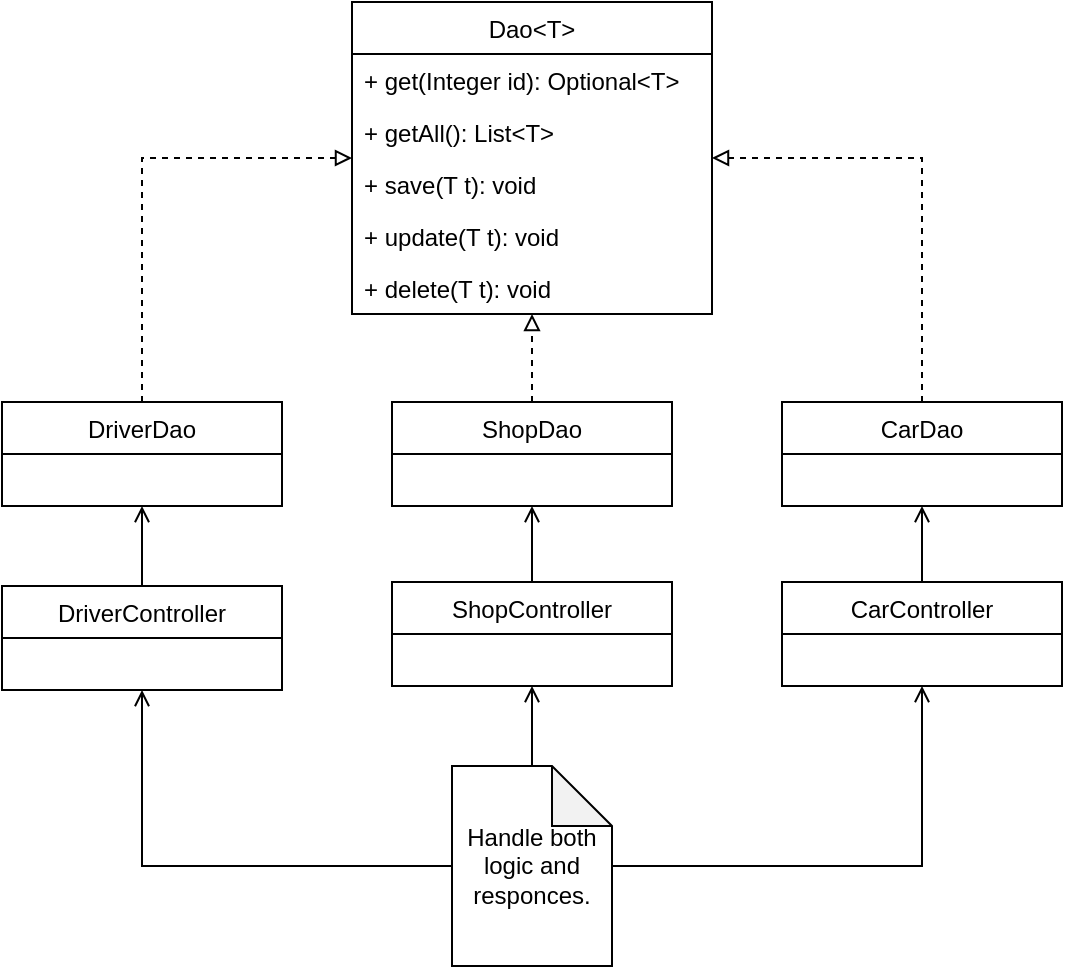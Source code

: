 <mxfile version="14.1.8" type="device"><diagram id="7WUIb6UNR1cFt9UpYRwW" name="Page-1"><mxGraphModel dx="1086" dy="806" grid="1" gridSize="10" guides="1" tooltips="1" connect="1" arrows="1" fold="1" page="1" pageScale="1" pageWidth="850" pageHeight="1100" math="0" shadow="0"><root><mxCell id="0"/><mxCell id="1" parent="0"/><mxCell id="oBIAZT9t6V2zlK2ANJ2l-1" value="Dao&lt;T&gt;" style="swimlane;fontStyle=0;childLayout=stackLayout;horizontal=1;startSize=26;fillColor=none;horizontalStack=0;resizeParent=1;resizeParentMax=0;resizeLast=0;collapsible=1;marginBottom=0;" parent="1" vertex="1"><mxGeometry x="245" y="40" width="180" height="156" as="geometry"/></mxCell><mxCell id="oBIAZT9t6V2zlK2ANJ2l-2" value="+ get(Integer id): Optional&lt;T&gt;" style="text;strokeColor=none;fillColor=none;align=left;verticalAlign=top;spacingLeft=4;spacingRight=4;overflow=hidden;rotatable=0;points=[[0,0.5],[1,0.5]];portConstraint=eastwest;" parent="oBIAZT9t6V2zlK2ANJ2l-1" vertex="1"><mxGeometry y="26" width="180" height="26" as="geometry"/></mxCell><mxCell id="oBIAZT9t6V2zlK2ANJ2l-3" value="+ getAll(): List&lt;T&gt;" style="text;strokeColor=none;fillColor=none;align=left;verticalAlign=top;spacingLeft=4;spacingRight=4;overflow=hidden;rotatable=0;points=[[0,0.5],[1,0.5]];portConstraint=eastwest;" parent="oBIAZT9t6V2zlK2ANJ2l-1" vertex="1"><mxGeometry y="52" width="180" height="26" as="geometry"/></mxCell><mxCell id="oBIAZT9t6V2zlK2ANJ2l-4" value="+ save(T t): void" style="text;strokeColor=none;fillColor=none;align=left;verticalAlign=top;spacingLeft=4;spacingRight=4;overflow=hidden;rotatable=0;points=[[0,0.5],[1,0.5]];portConstraint=eastwest;" parent="oBIAZT9t6V2zlK2ANJ2l-1" vertex="1"><mxGeometry y="78" width="180" height="26" as="geometry"/></mxCell><mxCell id="oBIAZT9t6V2zlK2ANJ2l-5" value="+ update(T t): void" style="text;strokeColor=none;fillColor=none;align=left;verticalAlign=top;spacingLeft=4;spacingRight=4;overflow=hidden;rotatable=0;points=[[0,0.5],[1,0.5]];portConstraint=eastwest;" parent="oBIAZT9t6V2zlK2ANJ2l-1" vertex="1"><mxGeometry y="104" width="180" height="26" as="geometry"/></mxCell><mxCell id="oBIAZT9t6V2zlK2ANJ2l-6" value="+ delete(T t): void" style="text;strokeColor=none;fillColor=none;align=left;verticalAlign=top;spacingLeft=4;spacingRight=4;overflow=hidden;rotatable=0;points=[[0,0.5],[1,0.5]];portConstraint=eastwest;" parent="oBIAZT9t6V2zlK2ANJ2l-1" vertex="1"><mxGeometry y="130" width="180" height="26" as="geometry"/></mxCell><mxCell id="oBIAZT9t6V2zlK2ANJ2l-20" style="edgeStyle=orthogonalEdgeStyle;rounded=0;orthogonalLoop=1;jettySize=auto;html=1;endArrow=block;endFill=0;dashed=1;" parent="1" source="oBIAZT9t6V2zlK2ANJ2l-7" target="oBIAZT9t6V2zlK2ANJ2l-1" edge="1"><mxGeometry relative="1" as="geometry"><Array as="points"><mxPoint x="140" y="118"/></Array></mxGeometry></mxCell><mxCell id="oBIAZT9t6V2zlK2ANJ2l-7" value="DriverDao" style="swimlane;fontStyle=0;childLayout=stackLayout;horizontal=1;startSize=26;fillColor=none;horizontalStack=0;resizeParent=1;resizeParentMax=0;resizeLast=0;collapsible=1;marginBottom=0;" parent="1" vertex="1"><mxGeometry x="70" y="240" width="140" height="52" as="geometry"/></mxCell><mxCell id="oBIAZT9t6V2zlK2ANJ2l-21" style="edgeStyle=orthogonalEdgeStyle;rounded=0;orthogonalLoop=1;jettySize=auto;html=1;endArrow=block;endFill=0;dashed=1;" parent="1" source="oBIAZT9t6V2zlK2ANJ2l-11" target="oBIAZT9t6V2zlK2ANJ2l-1" edge="1"><mxGeometry relative="1" as="geometry"><mxPoint x="333" y="110" as="targetPoint"/><Array as="points"><mxPoint x="335" y="250"/><mxPoint x="335" y="250"/></Array></mxGeometry></mxCell><mxCell id="oBIAZT9t6V2zlK2ANJ2l-11" value="ShopDao" style="swimlane;fontStyle=0;childLayout=stackLayout;horizontal=1;startSize=26;fillColor=none;horizontalStack=0;resizeParent=1;resizeParentMax=0;resizeLast=0;collapsible=1;marginBottom=0;" parent="1" vertex="1"><mxGeometry x="265" y="240" width="140" height="52" as="geometry"/></mxCell><mxCell id="oBIAZT9t6V2zlK2ANJ2l-22" style="edgeStyle=orthogonalEdgeStyle;rounded=0;orthogonalLoop=1;jettySize=auto;html=1;endArrow=block;endFill=0;dashed=1;" parent="1" source="oBIAZT9t6V2zlK2ANJ2l-15" target="oBIAZT9t6V2zlK2ANJ2l-1" edge="1"><mxGeometry relative="1" as="geometry"><Array as="points"><mxPoint x="530" y="118"/></Array></mxGeometry></mxCell><mxCell id="oBIAZT9t6V2zlK2ANJ2l-15" value="CarDao" style="swimlane;fontStyle=0;childLayout=stackLayout;horizontal=1;startSize=26;fillColor=none;horizontalStack=0;resizeParent=1;resizeParentMax=0;resizeLast=0;collapsible=1;marginBottom=0;" parent="1" vertex="1"><mxGeometry x="460" y="240" width="140" height="52" as="geometry"/></mxCell><mxCell id="oBIAZT9t6V2zlK2ANJ2l-29" style="edgeStyle=orthogonalEdgeStyle;rounded=0;orthogonalLoop=1;jettySize=auto;html=1;endArrow=open;endFill=0;" parent="1" source="oBIAZT9t6V2zlK2ANJ2l-23" target="oBIAZT9t6V2zlK2ANJ2l-7" edge="1"><mxGeometry relative="1" as="geometry"/></mxCell><mxCell id="oBIAZT9t6V2zlK2ANJ2l-23" value="DriverController" style="swimlane;fontStyle=0;childLayout=stackLayout;horizontal=1;startSize=26;fillColor=none;horizontalStack=0;resizeParent=1;resizeParentMax=0;resizeLast=0;collapsible=1;marginBottom=0;" parent="1" vertex="1"><mxGeometry x="70" y="332" width="140" height="52" as="geometry"/></mxCell><mxCell id="oBIAZT9t6V2zlK2ANJ2l-30" style="edgeStyle=orthogonalEdgeStyle;rounded=0;orthogonalLoop=1;jettySize=auto;html=1;endArrow=open;endFill=0;" parent="1" source="oBIAZT9t6V2zlK2ANJ2l-27" target="oBIAZT9t6V2zlK2ANJ2l-11" edge="1"><mxGeometry relative="1" as="geometry"/></mxCell><mxCell id="oBIAZT9t6V2zlK2ANJ2l-27" value="ShopController" style="swimlane;fontStyle=0;childLayout=stackLayout;horizontal=1;startSize=26;fillColor=none;horizontalStack=0;resizeParent=1;resizeParentMax=0;resizeLast=0;collapsible=1;marginBottom=0;" parent="1" vertex="1"><mxGeometry x="265" y="330" width="140" height="52" as="geometry"/></mxCell><mxCell id="oBIAZT9t6V2zlK2ANJ2l-31" style="edgeStyle=orthogonalEdgeStyle;rounded=0;orthogonalLoop=1;jettySize=auto;html=1;endArrow=open;endFill=0;" parent="1" source="oBIAZT9t6V2zlK2ANJ2l-28" target="oBIAZT9t6V2zlK2ANJ2l-15" edge="1"><mxGeometry relative="1" as="geometry"/></mxCell><mxCell id="oBIAZT9t6V2zlK2ANJ2l-28" value="CarController" style="swimlane;fontStyle=0;childLayout=stackLayout;horizontal=1;startSize=26;fillColor=none;horizontalStack=0;resizeParent=1;resizeParentMax=0;resizeLast=0;collapsible=1;marginBottom=0;" parent="1" vertex="1"><mxGeometry x="460" y="330" width="140" height="52" as="geometry"/></mxCell><mxCell id="oBIAZT9t6V2zlK2ANJ2l-33" style="edgeStyle=orthogonalEdgeStyle;rounded=0;orthogonalLoop=1;jettySize=auto;html=1;endArrow=open;endFill=0;" parent="1" source="oBIAZT9t6V2zlK2ANJ2l-32" target="oBIAZT9t6V2zlK2ANJ2l-27" edge="1"><mxGeometry relative="1" as="geometry"/></mxCell><mxCell id="oBIAZT9t6V2zlK2ANJ2l-34" style="edgeStyle=orthogonalEdgeStyle;rounded=0;orthogonalLoop=1;jettySize=auto;html=1;endArrow=open;endFill=0;" parent="1" source="oBIAZT9t6V2zlK2ANJ2l-32" target="oBIAZT9t6V2zlK2ANJ2l-23" edge="1"><mxGeometry relative="1" as="geometry"/></mxCell><mxCell id="oBIAZT9t6V2zlK2ANJ2l-35" style="edgeStyle=orthogonalEdgeStyle;rounded=0;orthogonalLoop=1;jettySize=auto;html=1;endArrow=open;endFill=0;" parent="1" source="oBIAZT9t6V2zlK2ANJ2l-32" target="oBIAZT9t6V2zlK2ANJ2l-28" edge="1"><mxGeometry relative="1" as="geometry"/></mxCell><mxCell id="oBIAZT9t6V2zlK2ANJ2l-32" value="Handle both logic and responces." style="shape=note;whiteSpace=wrap;html=1;backgroundOutline=1;darkOpacity=0.05;" parent="1" vertex="1"><mxGeometry x="295" y="422" width="80" height="100" as="geometry"/></mxCell></root></mxGraphModel></diagram></mxfile>